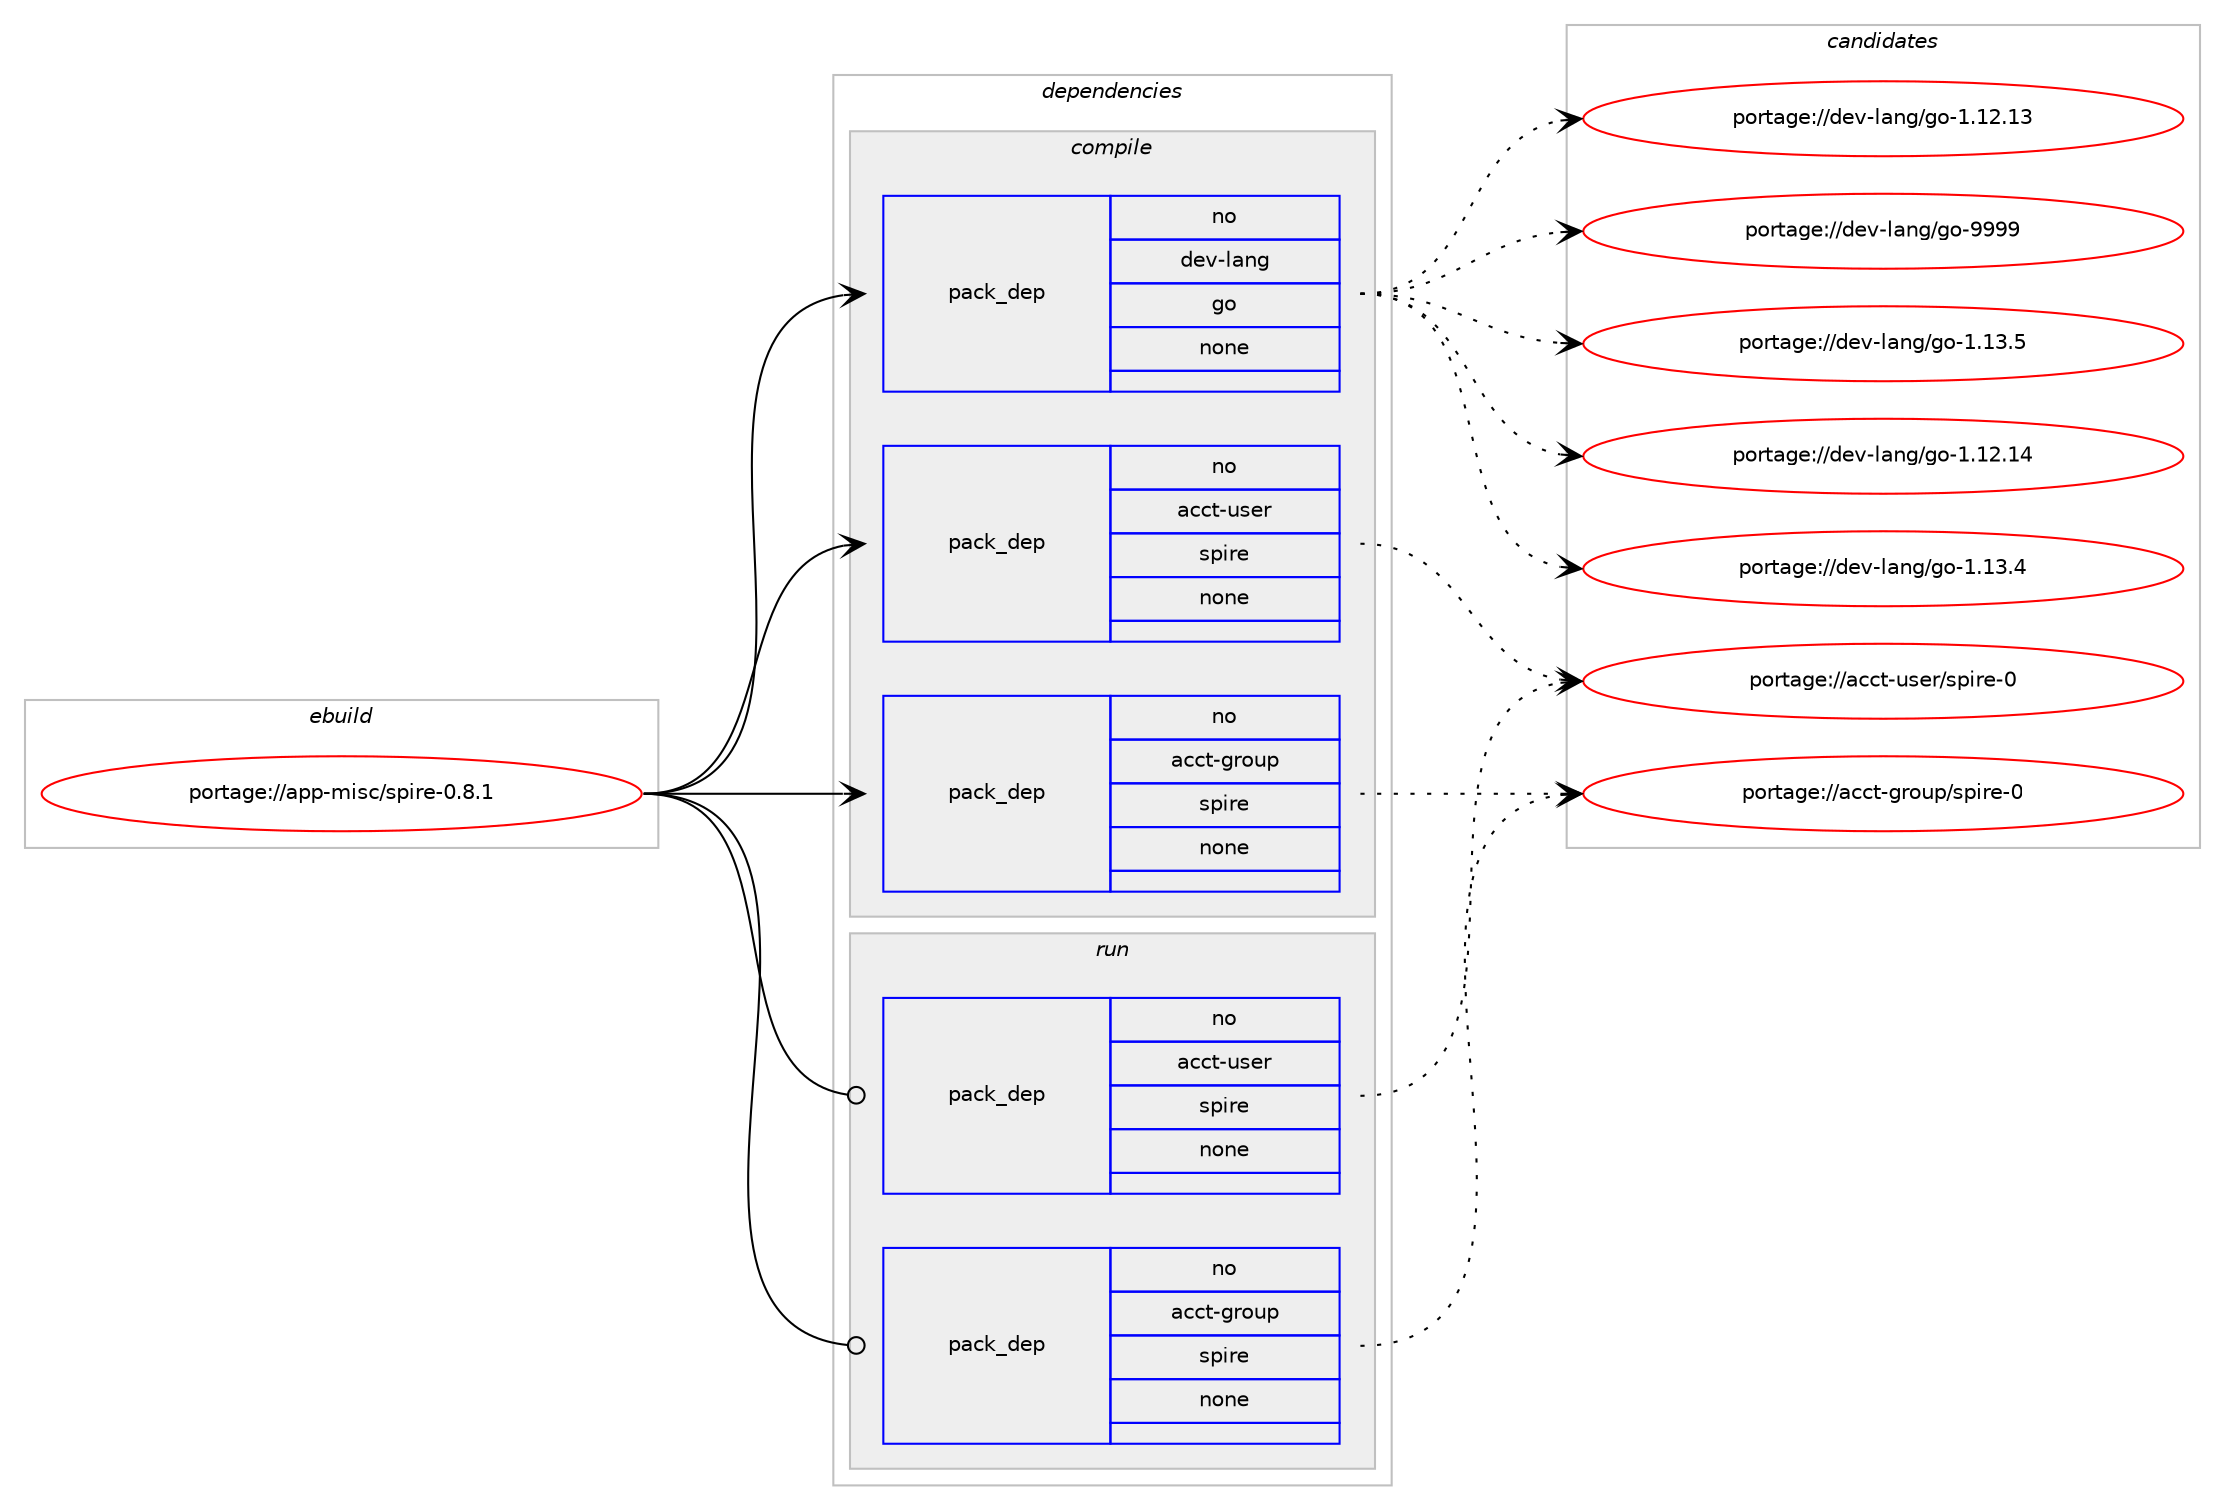 digraph prolog {

# *************
# Graph options
# *************

newrank=true;
concentrate=true;
compound=true;
graph [rankdir=LR,fontname=Helvetica,fontsize=10,ranksep=1.5];#, ranksep=2.5, nodesep=0.2];
edge  [arrowhead=vee];
node  [fontname=Helvetica,fontsize=10];

# **********
# The ebuild
# **********

subgraph cluster_leftcol {
color=gray;
rank=same;
label=<<i>ebuild</i>>;
id [label="portage://app-misc/spire-0.8.1", color=red, width=4, href="../app-misc/spire-0.8.1.svg"];
}

# ****************
# The dependencies
# ****************

subgraph cluster_midcol {
color=gray;
label=<<i>dependencies</i>>;
subgraph cluster_compile {
fillcolor="#eeeeee";
style=filled;
label=<<i>compile</i>>;
subgraph pack458697 {
dependency609639 [label=<<TABLE BORDER="0" CELLBORDER="1" CELLSPACING="0" CELLPADDING="4" WIDTH="220"><TR><TD ROWSPAN="6" CELLPADDING="30">pack_dep</TD></TR><TR><TD WIDTH="110">no</TD></TR><TR><TD>acct-group</TD></TR><TR><TD>spire</TD></TR><TR><TD>none</TD></TR><TR><TD></TD></TR></TABLE>>, shape=none, color=blue];
}
id:e -> dependency609639:w [weight=20,style="solid",arrowhead="vee"];
subgraph pack458698 {
dependency609640 [label=<<TABLE BORDER="0" CELLBORDER="1" CELLSPACING="0" CELLPADDING="4" WIDTH="220"><TR><TD ROWSPAN="6" CELLPADDING="30">pack_dep</TD></TR><TR><TD WIDTH="110">no</TD></TR><TR><TD>acct-user</TD></TR><TR><TD>spire</TD></TR><TR><TD>none</TD></TR><TR><TD></TD></TR></TABLE>>, shape=none, color=blue];
}
id:e -> dependency609640:w [weight=20,style="solid",arrowhead="vee"];
subgraph pack458699 {
dependency609641 [label=<<TABLE BORDER="0" CELLBORDER="1" CELLSPACING="0" CELLPADDING="4" WIDTH="220"><TR><TD ROWSPAN="6" CELLPADDING="30">pack_dep</TD></TR><TR><TD WIDTH="110">no</TD></TR><TR><TD>dev-lang</TD></TR><TR><TD>go</TD></TR><TR><TD>none</TD></TR><TR><TD></TD></TR></TABLE>>, shape=none, color=blue];
}
id:e -> dependency609641:w [weight=20,style="solid",arrowhead="vee"];
}
subgraph cluster_compileandrun {
fillcolor="#eeeeee";
style=filled;
label=<<i>compile and run</i>>;
}
subgraph cluster_run {
fillcolor="#eeeeee";
style=filled;
label=<<i>run</i>>;
subgraph pack458700 {
dependency609642 [label=<<TABLE BORDER="0" CELLBORDER="1" CELLSPACING="0" CELLPADDING="4" WIDTH="220"><TR><TD ROWSPAN="6" CELLPADDING="30">pack_dep</TD></TR><TR><TD WIDTH="110">no</TD></TR><TR><TD>acct-group</TD></TR><TR><TD>spire</TD></TR><TR><TD>none</TD></TR><TR><TD></TD></TR></TABLE>>, shape=none, color=blue];
}
id:e -> dependency609642:w [weight=20,style="solid",arrowhead="odot"];
subgraph pack458701 {
dependency609643 [label=<<TABLE BORDER="0" CELLBORDER="1" CELLSPACING="0" CELLPADDING="4" WIDTH="220"><TR><TD ROWSPAN="6" CELLPADDING="30">pack_dep</TD></TR><TR><TD WIDTH="110">no</TD></TR><TR><TD>acct-user</TD></TR><TR><TD>spire</TD></TR><TR><TD>none</TD></TR><TR><TD></TD></TR></TABLE>>, shape=none, color=blue];
}
id:e -> dependency609643:w [weight=20,style="solid",arrowhead="odot"];
}
}

# **************
# The candidates
# **************

subgraph cluster_choices {
rank=same;
color=gray;
label=<<i>candidates</i>>;

subgraph choice458697 {
color=black;
nodesep=1;
choice97999911645103114111117112471151121051141014548 [label="portage://acct-group/spire-0", color=red, width=4,href="../acct-group/spire-0.svg"];
dependency609639:e -> choice97999911645103114111117112471151121051141014548:w [style=dotted,weight="100"];
}
subgraph choice458698 {
color=black;
nodesep=1;
choice97999911645117115101114471151121051141014548 [label="portage://acct-user/spire-0", color=red, width=4,href="../acct-user/spire-0.svg"];
dependency609640:e -> choice97999911645117115101114471151121051141014548:w [style=dotted,weight="100"];
}
subgraph choice458699 {
color=black;
nodesep=1;
choice1001011184510897110103471031114557575757 [label="portage://dev-lang/go-9999", color=red, width=4,href="../dev-lang/go-9999.svg"];
choice10010111845108971101034710311145494649514653 [label="portage://dev-lang/go-1.13.5", color=red, width=4,href="../dev-lang/go-1.13.5.svg"];
choice10010111845108971101034710311145494649514652 [label="portage://dev-lang/go-1.13.4", color=red, width=4,href="../dev-lang/go-1.13.4.svg"];
choice1001011184510897110103471031114549464950464952 [label="portage://dev-lang/go-1.12.14", color=red, width=4,href="../dev-lang/go-1.12.14.svg"];
choice1001011184510897110103471031114549464950464951 [label="portage://dev-lang/go-1.12.13", color=red, width=4,href="../dev-lang/go-1.12.13.svg"];
dependency609641:e -> choice1001011184510897110103471031114557575757:w [style=dotted,weight="100"];
dependency609641:e -> choice10010111845108971101034710311145494649514653:w [style=dotted,weight="100"];
dependency609641:e -> choice10010111845108971101034710311145494649514652:w [style=dotted,weight="100"];
dependency609641:e -> choice1001011184510897110103471031114549464950464952:w [style=dotted,weight="100"];
dependency609641:e -> choice1001011184510897110103471031114549464950464951:w [style=dotted,weight="100"];
}
subgraph choice458700 {
color=black;
nodesep=1;
choice97999911645103114111117112471151121051141014548 [label="portage://acct-group/spire-0", color=red, width=4,href="../acct-group/spire-0.svg"];
dependency609642:e -> choice97999911645103114111117112471151121051141014548:w [style=dotted,weight="100"];
}
subgraph choice458701 {
color=black;
nodesep=1;
choice97999911645117115101114471151121051141014548 [label="portage://acct-user/spire-0", color=red, width=4,href="../acct-user/spire-0.svg"];
dependency609643:e -> choice97999911645117115101114471151121051141014548:w [style=dotted,weight="100"];
}
}

}
